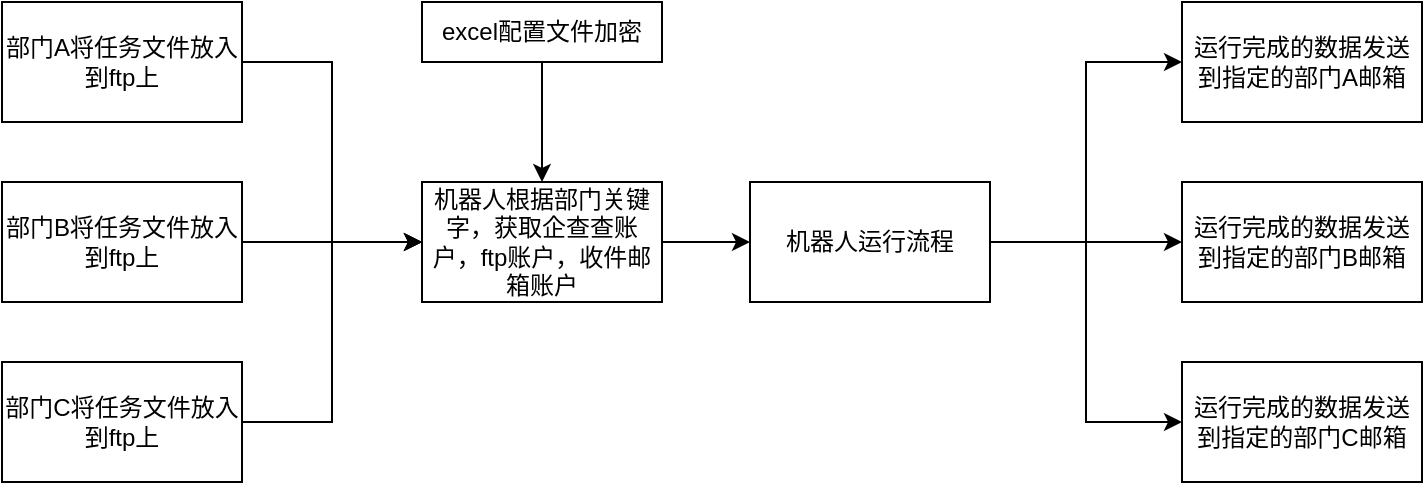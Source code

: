 <mxfile version="21.0.6" type="github">
  <diagram name="第 1 页" id="OO-Optd6g2HfAG82itDb">
    <mxGraphModel dx="1462" dy="901" grid="1" gridSize="10" guides="1" tooltips="1" connect="1" arrows="1" fold="1" page="1" pageScale="1" pageWidth="827" pageHeight="1169" math="0" shadow="0">
      <root>
        <mxCell id="0" />
        <mxCell id="1" parent="0" />
        <mxCell id="pAe3NpSyUs_MQzeOcdK5-5" style="edgeStyle=orthogonalEdgeStyle;rounded=0;orthogonalLoop=1;jettySize=auto;html=1;exitX=1;exitY=0.5;exitDx=0;exitDy=0;entryX=0;entryY=0.5;entryDx=0;entryDy=0;" edge="1" parent="1" source="pAe3NpSyUs_MQzeOcdK5-1" target="pAe3NpSyUs_MQzeOcdK5-4">
          <mxGeometry relative="1" as="geometry" />
        </mxCell>
        <mxCell id="pAe3NpSyUs_MQzeOcdK5-1" value="部门A将任务文件放入到ftp上" style="rounded=0;whiteSpace=wrap;html=1;" vertex="1" parent="1">
          <mxGeometry x="40" y="150" width="120" height="60" as="geometry" />
        </mxCell>
        <mxCell id="pAe3NpSyUs_MQzeOcdK5-6" style="edgeStyle=orthogonalEdgeStyle;rounded=0;orthogonalLoop=1;jettySize=auto;html=1;exitX=1;exitY=0.5;exitDx=0;exitDy=0;" edge="1" parent="1" source="pAe3NpSyUs_MQzeOcdK5-2">
          <mxGeometry relative="1" as="geometry">
            <mxPoint x="250" y="270" as="targetPoint" />
          </mxGeometry>
        </mxCell>
        <mxCell id="pAe3NpSyUs_MQzeOcdK5-2" value="部门B将任务文件放入到ftp上" style="rounded=0;whiteSpace=wrap;html=1;" vertex="1" parent="1">
          <mxGeometry x="40" y="240" width="120" height="60" as="geometry" />
        </mxCell>
        <mxCell id="pAe3NpSyUs_MQzeOcdK5-8" style="edgeStyle=orthogonalEdgeStyle;rounded=0;orthogonalLoop=1;jettySize=auto;html=1;exitX=1;exitY=0.5;exitDx=0;exitDy=0;entryX=0;entryY=0.5;entryDx=0;entryDy=0;" edge="1" parent="1" source="pAe3NpSyUs_MQzeOcdK5-3" target="pAe3NpSyUs_MQzeOcdK5-4">
          <mxGeometry relative="1" as="geometry" />
        </mxCell>
        <mxCell id="pAe3NpSyUs_MQzeOcdK5-3" value="部门C将任务文件放入到ftp上" style="rounded=0;whiteSpace=wrap;html=1;" vertex="1" parent="1">
          <mxGeometry x="40" y="330" width="120" height="60" as="geometry" />
        </mxCell>
        <mxCell id="pAe3NpSyUs_MQzeOcdK5-12" value="" style="edgeStyle=orthogonalEdgeStyle;rounded=0;orthogonalLoop=1;jettySize=auto;html=1;" edge="1" parent="1" source="pAe3NpSyUs_MQzeOcdK5-4" target="pAe3NpSyUs_MQzeOcdK5-11">
          <mxGeometry relative="1" as="geometry" />
        </mxCell>
        <mxCell id="pAe3NpSyUs_MQzeOcdK5-4" value="机器人根据部门关键字，获取企查查账户，ftp账户，收件邮箱账户" style="rounded=0;whiteSpace=wrap;html=1;" vertex="1" parent="1">
          <mxGeometry x="250" y="240" width="120" height="60" as="geometry" />
        </mxCell>
        <mxCell id="pAe3NpSyUs_MQzeOcdK5-10" value="" style="edgeStyle=orthogonalEdgeStyle;rounded=0;orthogonalLoop=1;jettySize=auto;html=1;" edge="1" parent="1" source="pAe3NpSyUs_MQzeOcdK5-9" target="pAe3NpSyUs_MQzeOcdK5-4">
          <mxGeometry relative="1" as="geometry" />
        </mxCell>
        <mxCell id="pAe3NpSyUs_MQzeOcdK5-9" value="excel配置文件加密" style="rounded=0;whiteSpace=wrap;html=1;" vertex="1" parent="1">
          <mxGeometry x="250" y="150" width="120" height="30" as="geometry" />
        </mxCell>
        <mxCell id="pAe3NpSyUs_MQzeOcdK5-16" value="" style="edgeStyle=orthogonalEdgeStyle;rounded=0;orthogonalLoop=1;jettySize=auto;html=1;" edge="1" parent="1" source="pAe3NpSyUs_MQzeOcdK5-11" target="pAe3NpSyUs_MQzeOcdK5-14">
          <mxGeometry relative="1" as="geometry" />
        </mxCell>
        <mxCell id="pAe3NpSyUs_MQzeOcdK5-17" style="edgeStyle=orthogonalEdgeStyle;rounded=0;orthogonalLoop=1;jettySize=auto;html=1;exitX=1;exitY=0.5;exitDx=0;exitDy=0;entryX=0;entryY=0.5;entryDx=0;entryDy=0;" edge="1" parent="1" source="pAe3NpSyUs_MQzeOcdK5-11" target="pAe3NpSyUs_MQzeOcdK5-13">
          <mxGeometry relative="1" as="geometry" />
        </mxCell>
        <mxCell id="pAe3NpSyUs_MQzeOcdK5-18" style="edgeStyle=orthogonalEdgeStyle;rounded=0;orthogonalLoop=1;jettySize=auto;html=1;exitX=1;exitY=0.5;exitDx=0;exitDy=0;entryX=0;entryY=0.5;entryDx=0;entryDy=0;" edge="1" parent="1" source="pAe3NpSyUs_MQzeOcdK5-11" target="pAe3NpSyUs_MQzeOcdK5-15">
          <mxGeometry relative="1" as="geometry" />
        </mxCell>
        <mxCell id="pAe3NpSyUs_MQzeOcdK5-11" value="机器人运行流程" style="rounded=0;whiteSpace=wrap;html=1;" vertex="1" parent="1">
          <mxGeometry x="414" y="240" width="120" height="60" as="geometry" />
        </mxCell>
        <mxCell id="pAe3NpSyUs_MQzeOcdK5-13" value="运行完成的数据发送到指定的部门A邮箱" style="rounded=0;whiteSpace=wrap;html=1;" vertex="1" parent="1">
          <mxGeometry x="630" y="150" width="120" height="60" as="geometry" />
        </mxCell>
        <mxCell id="pAe3NpSyUs_MQzeOcdK5-14" value="运行完成的数据发送到指定的部门B邮箱" style="rounded=0;whiteSpace=wrap;html=1;" vertex="1" parent="1">
          <mxGeometry x="630" y="240" width="120" height="60" as="geometry" />
        </mxCell>
        <mxCell id="pAe3NpSyUs_MQzeOcdK5-15" value="运行完成的数据发送到指定的部门C邮箱" style="rounded=0;whiteSpace=wrap;html=1;" vertex="1" parent="1">
          <mxGeometry x="630" y="330" width="120" height="60" as="geometry" />
        </mxCell>
      </root>
    </mxGraphModel>
  </diagram>
</mxfile>
